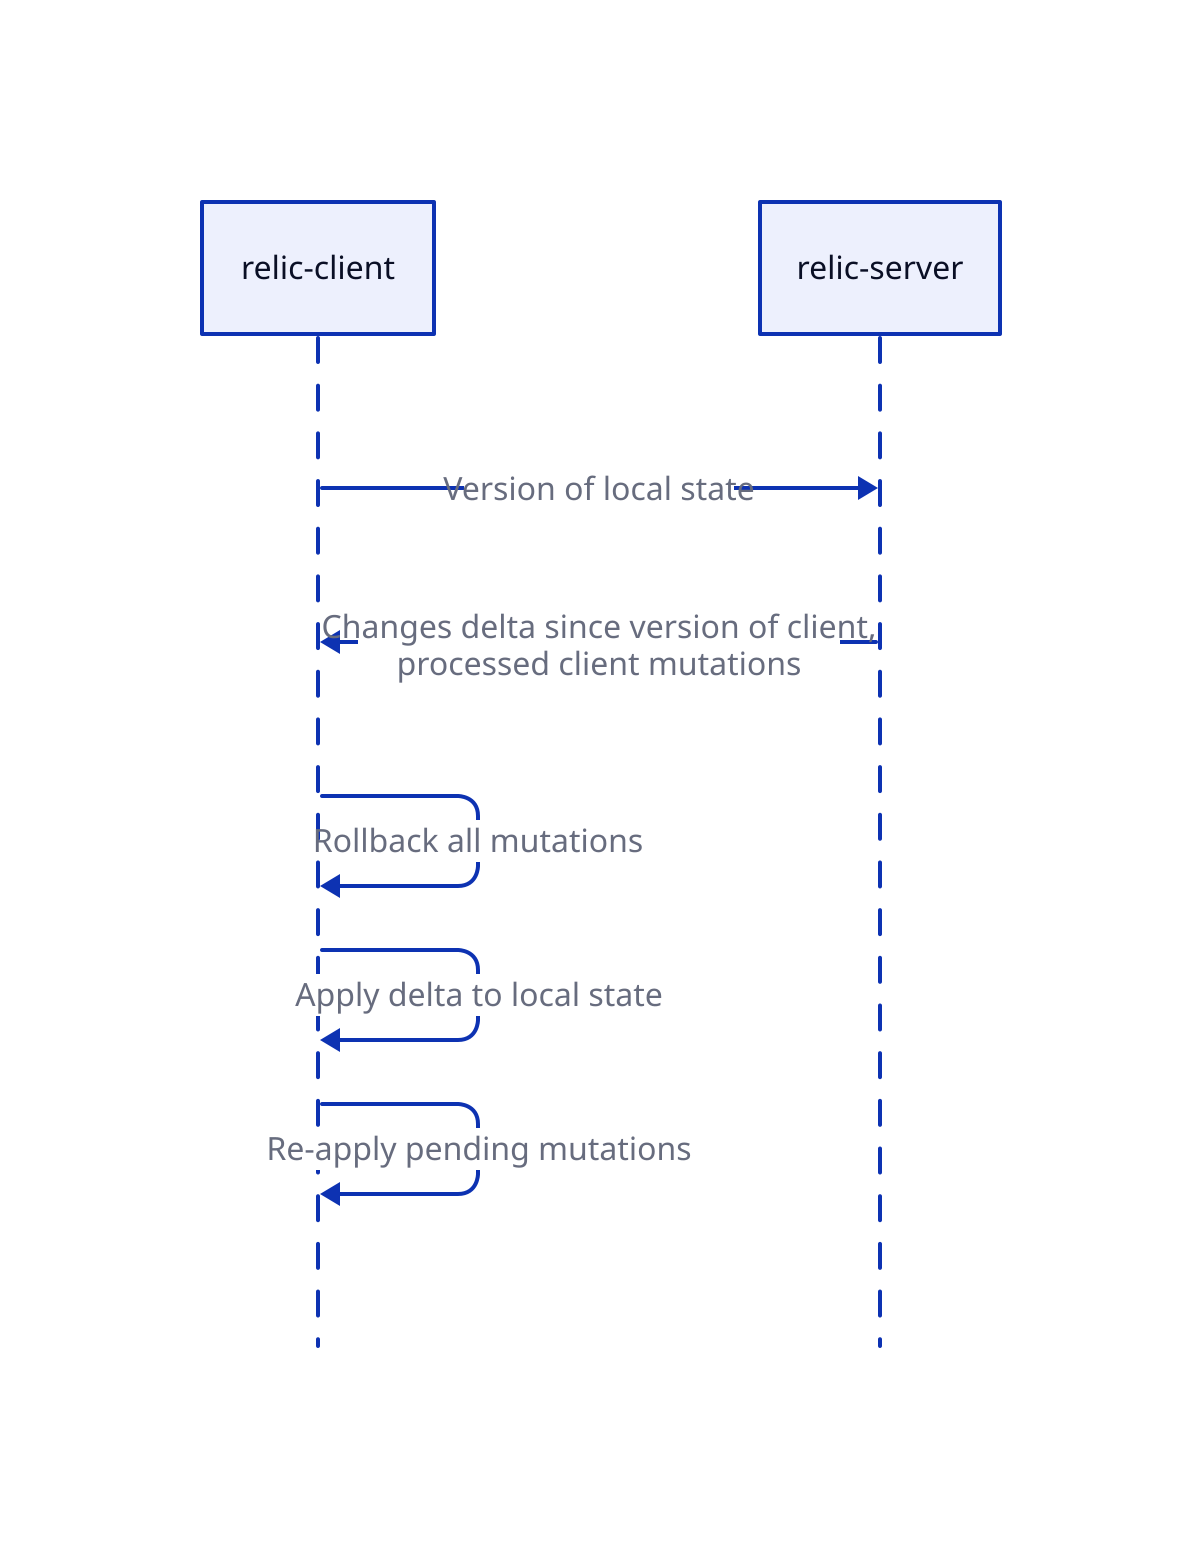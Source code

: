 shape: sequence_diagram
client: relic-client
server: relic-server

client -> server: Version of local state
server -> client: Changes delta since version of client,\nprocessed client mutations
client -> client: Rollback all mutations
client -> client: Apply delta to local state
client -> client: Re-apply pending mutations
